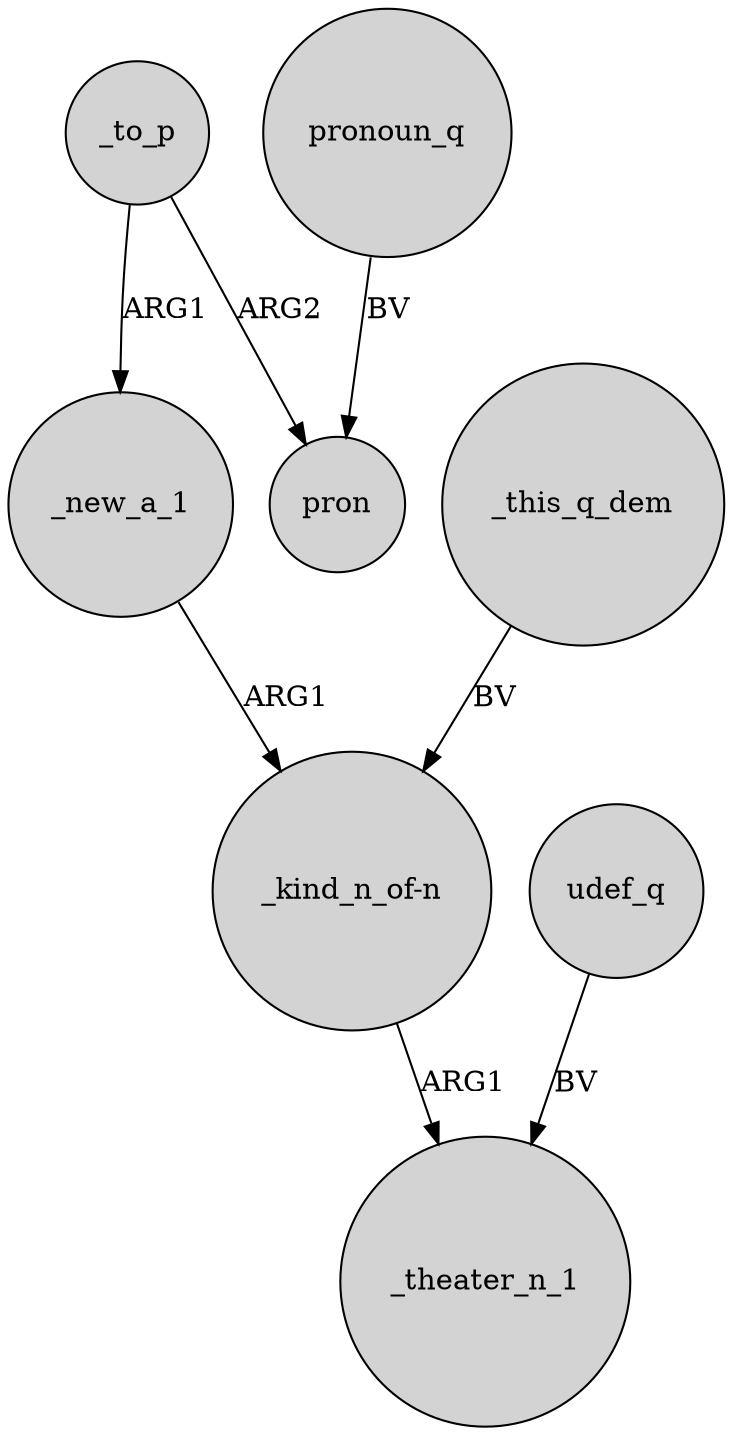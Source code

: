 digraph {
	node [shape=circle style=filled]
	_to_p -> _new_a_1 [label=ARG1]
	_new_a_1 -> "_kind_n_of-n" [label=ARG1]
	_this_q_dem -> "_kind_n_of-n" [label=BV]
	_to_p -> pron [label=ARG2]
	udef_q -> _theater_n_1 [label=BV]
	"_kind_n_of-n" -> _theater_n_1 [label=ARG1]
	pronoun_q -> pron [label=BV]
}
